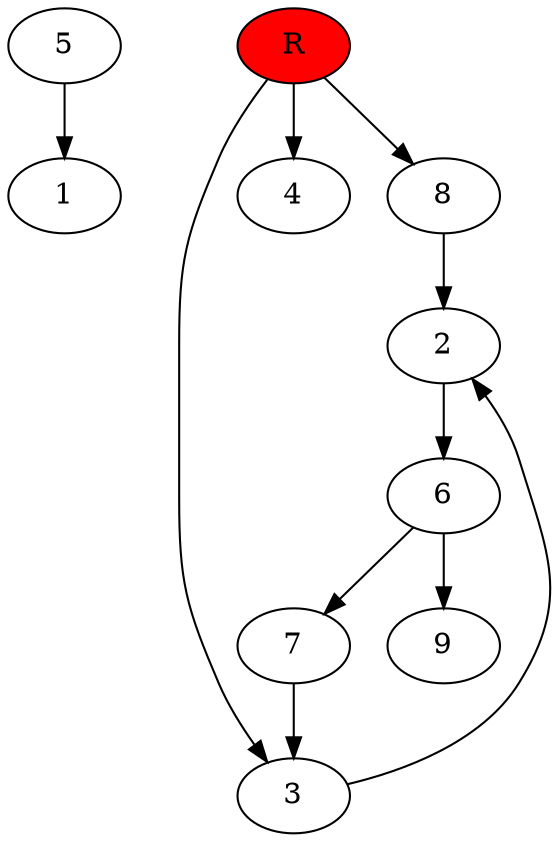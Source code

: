 digraph prb2591 {
	1
	2
	3
	4
	5
	6
	7
	8
	R [fillcolor="#ff0000" style=filled]
	2 -> 6
	3 -> 2
	5 -> 1
	6 -> 7
	6 -> 9
	7 -> 3
	8 -> 2
	R -> 3
	R -> 4
	R -> 8
}
